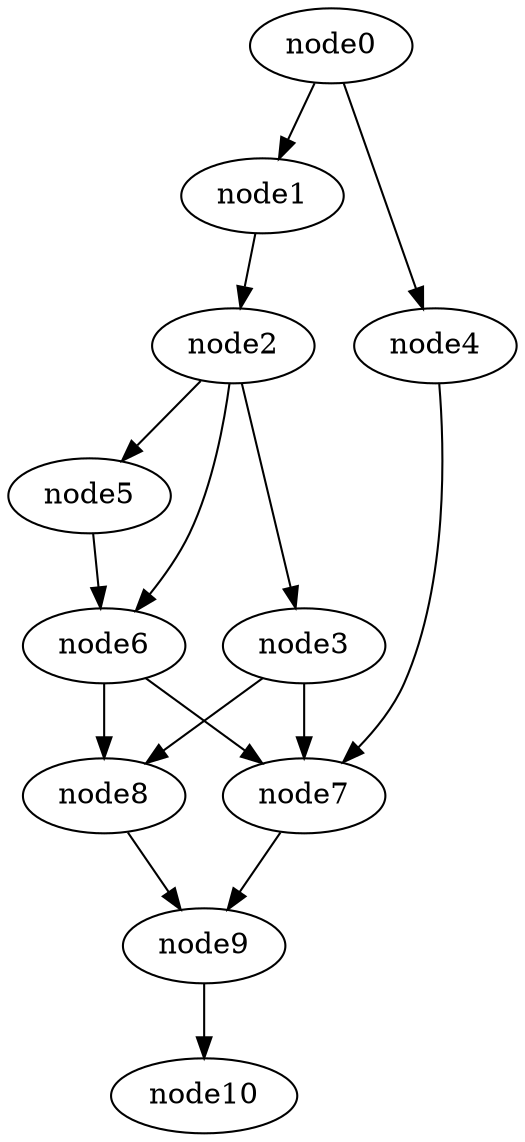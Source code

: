 digraph g{
	node10
	node9 -> node10
	node8 -> node9
	node7 -> node9
	node6 -> node8
	node6 -> node7
	node5 -> node6
	node4 -> node7
	node3 -> node8
	node3 -> node7
	node2 -> node6
	node2 -> node5
	node2 -> node3
	node1 -> node2
	node0 -> node4
	node0 -> node1
}
